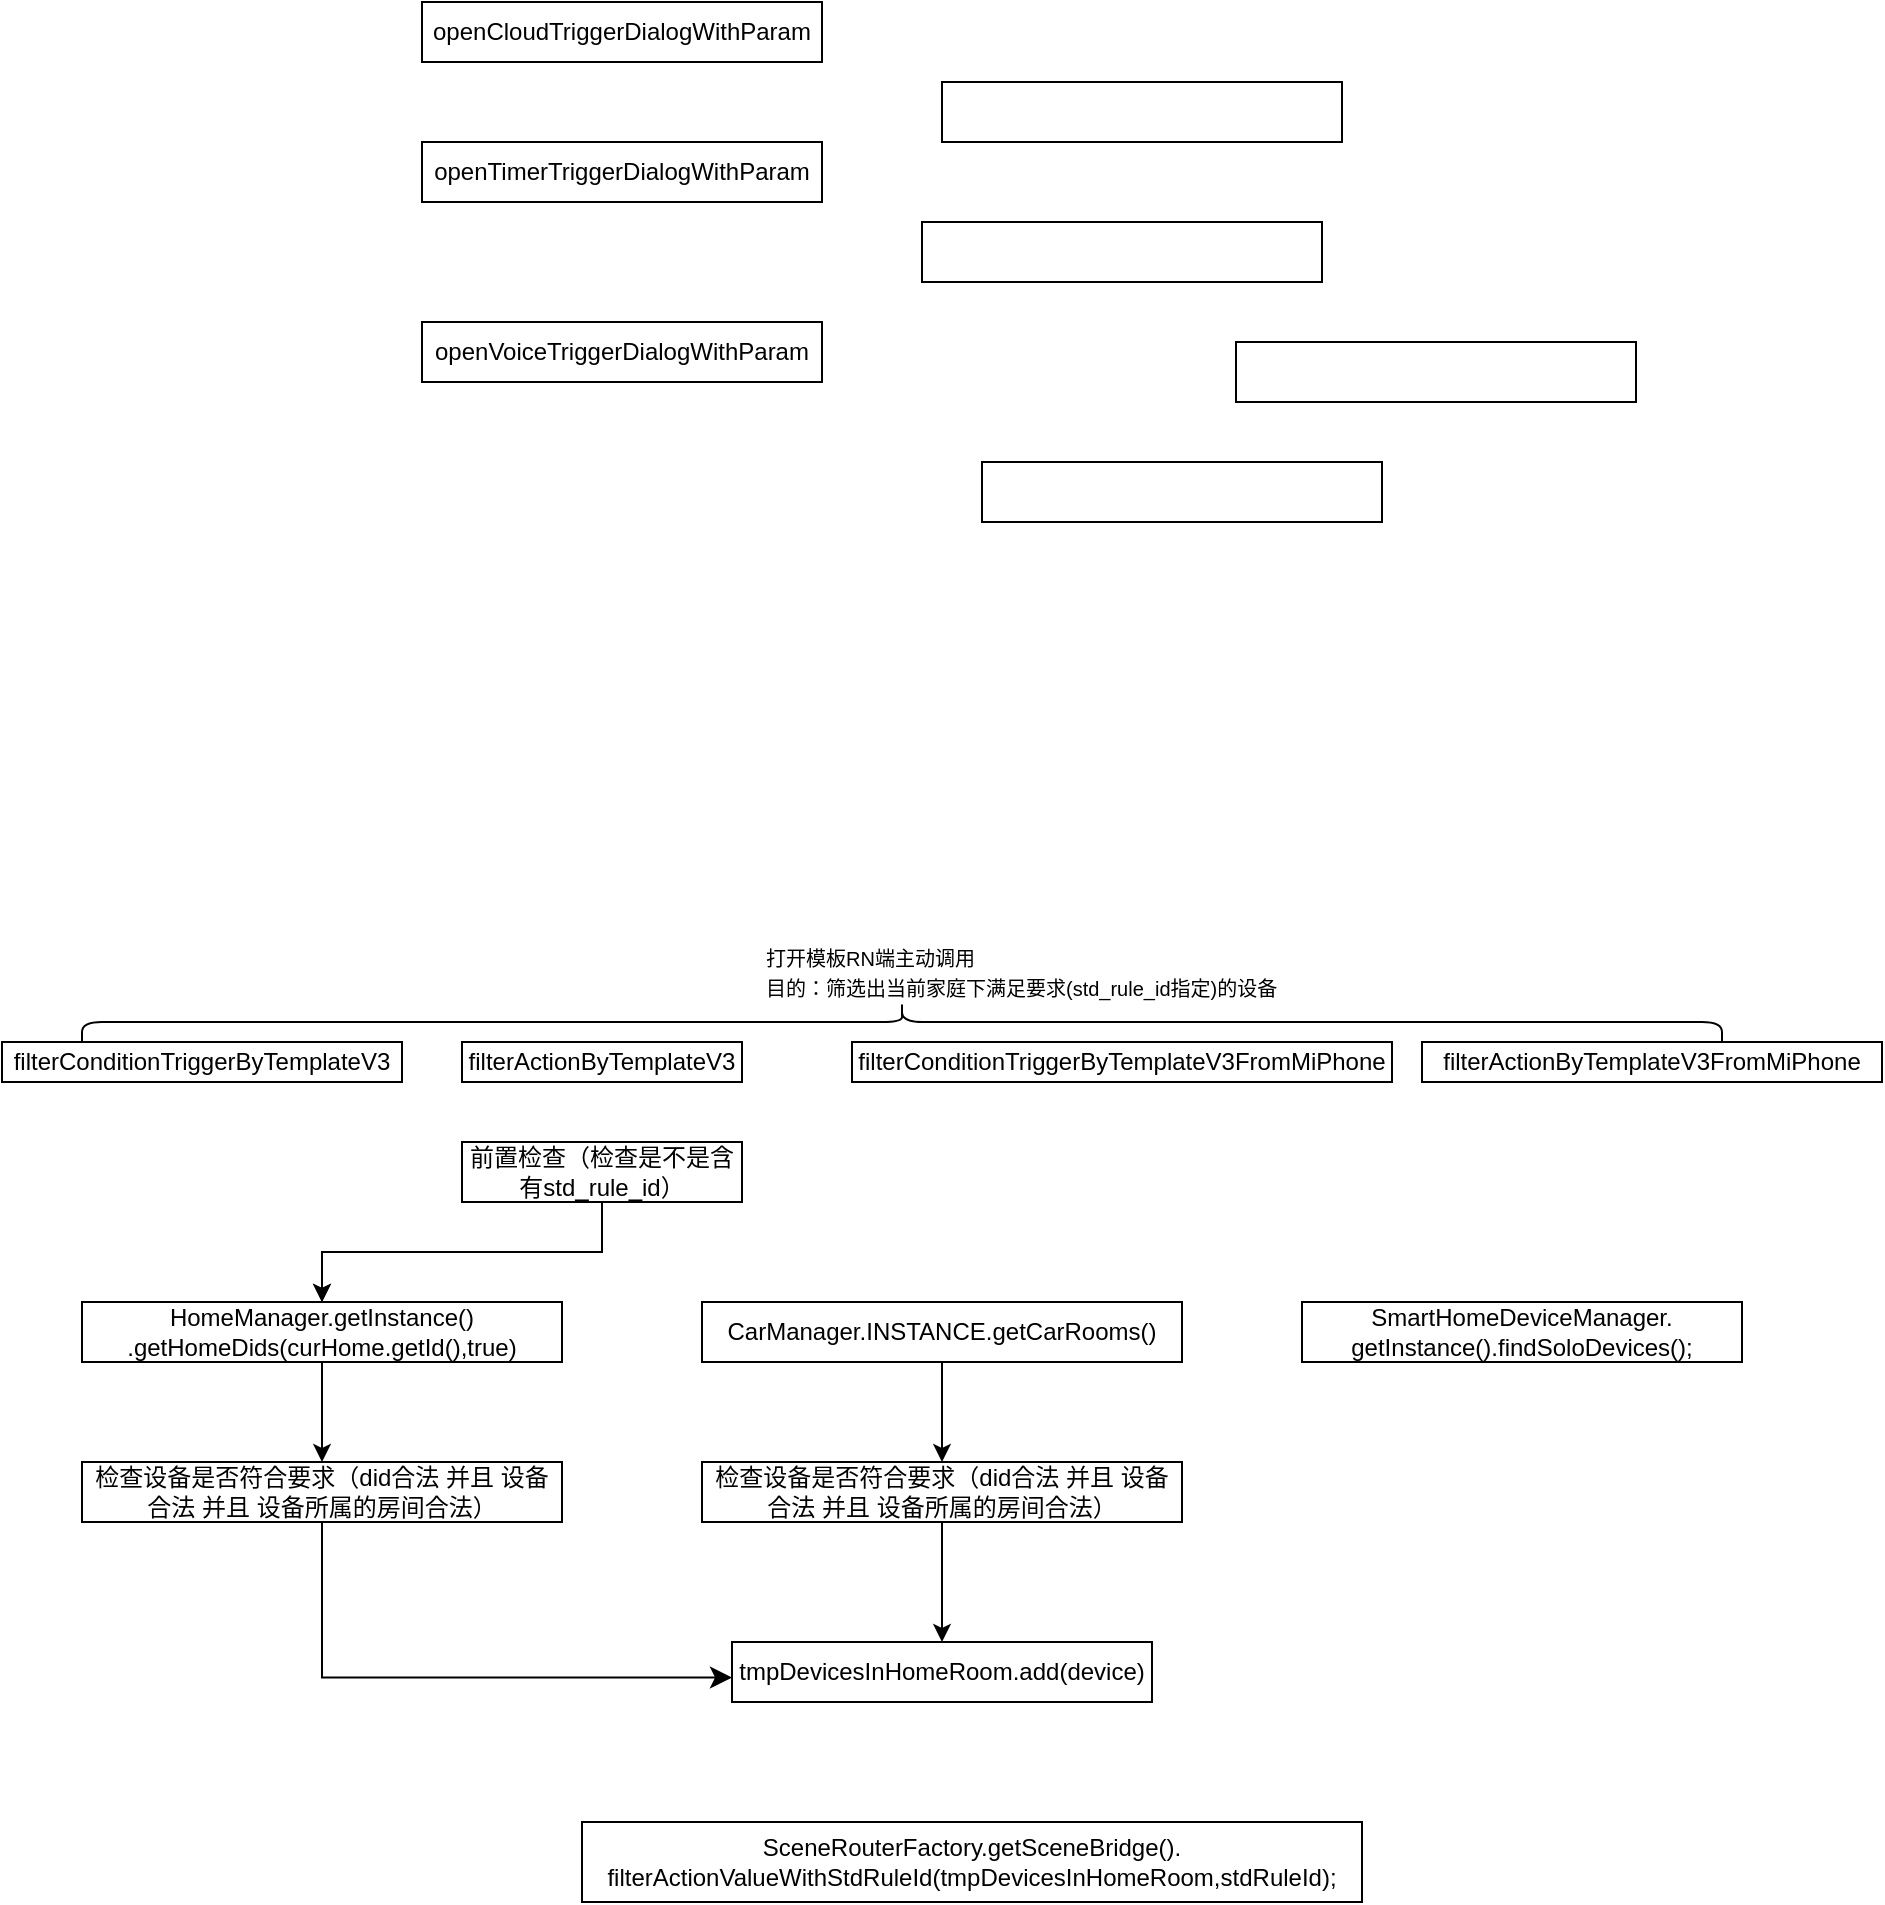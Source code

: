 <mxfile version="26.0.2">
  <diagram name="第 1 页" id="qcWDD4BdnjukdQCVl4ap">
    <mxGraphModel dx="989" dy="545" grid="1" gridSize="10" guides="1" tooltips="1" connect="0" arrows="1" fold="1" page="1" pageScale="1" pageWidth="827" pageHeight="1169" math="0" shadow="0">
      <root>
        <mxCell id="0" />
        <mxCell id="1" parent="0" />
        <mxCell id="LGKpaFDRPndn7I6KlxH4-8" value="openCloudTriggerDialogWithParam" style="rounded=0;whiteSpace=wrap;html=1;" vertex="1" parent="1">
          <mxGeometry x="220" y="370" width="200" height="30" as="geometry" />
        </mxCell>
        <mxCell id="LGKpaFDRPndn7I6KlxH4-9" value="" style="rounded=0;whiteSpace=wrap;html=1;" vertex="1" parent="1">
          <mxGeometry x="627" y="540" width="200" height="30" as="geometry" />
        </mxCell>
        <mxCell id="LGKpaFDRPndn7I6KlxH4-10" value="" style="rounded=0;whiteSpace=wrap;html=1;" vertex="1" parent="1">
          <mxGeometry x="480" y="410" width="200" height="30" as="geometry" />
        </mxCell>
        <mxCell id="LGKpaFDRPndn7I6KlxH4-11" value="" style="rounded=0;whiteSpace=wrap;html=1;" vertex="1" parent="1">
          <mxGeometry x="470" y="480" width="200" height="30" as="geometry" />
        </mxCell>
        <mxCell id="LGKpaFDRPndn7I6KlxH4-12" value="" style="rounded=0;whiteSpace=wrap;html=1;" vertex="1" parent="1">
          <mxGeometry x="500" y="600" width="200" height="30" as="geometry" />
        </mxCell>
        <mxCell id="LGKpaFDRPndn7I6KlxH4-13" value="openVoiceTriggerDialogWithParam" style="rounded=0;whiteSpace=wrap;html=1;" vertex="1" parent="1">
          <mxGeometry x="220" y="530" width="200" height="30" as="geometry" />
        </mxCell>
        <mxCell id="LGKpaFDRPndn7I6KlxH4-14" value="openTimerTriggerDialogWithParam" style="rounded=0;whiteSpace=wrap;html=1;" vertex="1" parent="1">
          <mxGeometry x="220" y="440" width="200" height="30" as="geometry" />
        </mxCell>
        <mxCell id="LGKpaFDRPndn7I6KlxH4-16" value="filterConditionTriggerByTemplateV3" style="rounded=0;whiteSpace=wrap;html=1;" vertex="1" parent="1">
          <mxGeometry x="10" y="890" width="200" height="20" as="geometry" />
        </mxCell>
        <mxCell id="LGKpaFDRPndn7I6KlxH4-17" value="filterActionByTemplateV3" style="rounded=0;whiteSpace=wrap;html=1;" vertex="1" parent="1">
          <mxGeometry x="240" y="890" width="140" height="20" as="geometry" />
        </mxCell>
        <mxCell id="LGKpaFDRPndn7I6KlxH4-18" value="filterConditionTriggerByTemplateV3FromMiPhone" style="rounded=0;whiteSpace=wrap;html=1;" vertex="1" parent="1">
          <mxGeometry x="435" y="890" width="270" height="20" as="geometry" />
        </mxCell>
        <mxCell id="LGKpaFDRPndn7I6KlxH4-19" value="filterActionByTemplateV3FromMiPhone" style="rounded=0;whiteSpace=wrap;html=1;" vertex="1" parent="1">
          <mxGeometry x="720" y="890" width="230" height="20" as="geometry" />
        </mxCell>
        <mxCell id="LGKpaFDRPndn7I6KlxH4-21" value="&lt;font style=&quot;font-size: 10px;&quot;&gt;打开模板RN端主动调用&lt;br&gt;目的：筛选出当前家庭下满足要求(std_rule_id指定)的设备&lt;br&gt;&lt;/font&gt;" style="text;html=1;align=left;verticalAlign=middle;whiteSpace=wrap;rounded=0;" vertex="1" parent="1">
          <mxGeometry x="390" y="830" width="280" height="50" as="geometry" />
        </mxCell>
        <mxCell id="LGKpaFDRPndn7I6KlxH4-22" value="" style="shape=curlyBracket;whiteSpace=wrap;html=1;rounded=1;labelPosition=left;verticalLabelPosition=middle;align=right;verticalAlign=middle;direction=south;" vertex="1" parent="1">
          <mxGeometry x="50" y="870" width="820" height="20" as="geometry" />
        </mxCell>
        <mxCell id="LGKpaFDRPndn7I6KlxH4-32" value="" style="edgeStyle=orthogonalEdgeStyle;rounded=0;orthogonalLoop=1;jettySize=auto;html=1;" edge="1" parent="1" source="LGKpaFDRPndn7I6KlxH4-23" target="LGKpaFDRPndn7I6KlxH4-24">
          <mxGeometry relative="1" as="geometry" />
        </mxCell>
        <mxCell id="LGKpaFDRPndn7I6KlxH4-33" value="" style="edgeStyle=orthogonalEdgeStyle;rounded=0;orthogonalLoop=1;jettySize=auto;html=1;" edge="1" parent="1" source="LGKpaFDRPndn7I6KlxH4-23" target="LGKpaFDRPndn7I6KlxH4-24">
          <mxGeometry relative="1" as="geometry" />
        </mxCell>
        <mxCell id="LGKpaFDRPndn7I6KlxH4-23" value="前置检查（检查是不是含有std_rule_id）" style="rounded=0;whiteSpace=wrap;html=1;" vertex="1" parent="1">
          <mxGeometry x="240" y="940" width="140" height="30" as="geometry" />
        </mxCell>
        <mxCell id="LGKpaFDRPndn7I6KlxH4-34" value="" style="edgeStyle=orthogonalEdgeStyle;rounded=0;orthogonalLoop=1;jettySize=auto;html=1;" edge="1" parent="1" source="LGKpaFDRPndn7I6KlxH4-24" target="LGKpaFDRPndn7I6KlxH4-25">
          <mxGeometry relative="1" as="geometry" />
        </mxCell>
        <mxCell id="LGKpaFDRPndn7I6KlxH4-24" value="HomeManager.getInstance()&lt;br&gt;.getHomeDids(curHome.getId(),true)" style="rounded=0;whiteSpace=wrap;html=1;" vertex="1" parent="1">
          <mxGeometry x="50" y="1020" width="240" height="30" as="geometry" />
        </mxCell>
        <mxCell id="LGKpaFDRPndn7I6KlxH4-25" value="检查设备是否符合要求（did合法 并且 设备合法 并且 设备所属的房间合法）" style="rounded=0;whiteSpace=wrap;html=1;" vertex="1" parent="1">
          <mxGeometry x="50" y="1100" width="240" height="30" as="geometry" />
        </mxCell>
        <mxCell id="LGKpaFDRPndn7I6KlxH4-35" value="" style="edgeStyle=orthogonalEdgeStyle;rounded=0;orthogonalLoop=1;jettySize=auto;html=1;" edge="1" parent="1" source="LGKpaFDRPndn7I6KlxH4-27" target="LGKpaFDRPndn7I6KlxH4-28">
          <mxGeometry relative="1" as="geometry" />
        </mxCell>
        <mxCell id="LGKpaFDRPndn7I6KlxH4-27" value="&lt;span style=&quot;text-align: left;&quot;&gt;CarManager.INSTANCE.getCarRooms()&lt;/span&gt;" style="rounded=0;whiteSpace=wrap;html=1;" vertex="1" parent="1">
          <mxGeometry x="360" y="1020" width="240" height="30" as="geometry" />
        </mxCell>
        <mxCell id="LGKpaFDRPndn7I6KlxH4-37" value="" style="edgeStyle=orthogonalEdgeStyle;rounded=0;orthogonalLoop=1;jettySize=auto;html=1;" edge="1" parent="1" source="LGKpaFDRPndn7I6KlxH4-28" target="LGKpaFDRPndn7I6KlxH4-30">
          <mxGeometry relative="1" as="geometry" />
        </mxCell>
        <mxCell id="LGKpaFDRPndn7I6KlxH4-28" value="检查设备是否符合要求（did合法 并且 设备合法 并且 设备所属的房间合法）" style="rounded=0;whiteSpace=wrap;html=1;" vertex="1" parent="1">
          <mxGeometry x="360" y="1100" width="240" height="30" as="geometry" />
        </mxCell>
        <mxCell id="LGKpaFDRPndn7I6KlxH4-29" value="SmartHomeDeviceManager.&lt;br&gt;getInstance().findSoloDevices();" style="rounded=0;whiteSpace=wrap;html=1;" vertex="1" parent="1">
          <mxGeometry x="660" y="1020" width="220" height="30" as="geometry" />
        </mxCell>
        <mxCell id="LGKpaFDRPndn7I6KlxH4-30" value="tmpDevicesInHomeRoom.add(device)" style="rounded=0;whiteSpace=wrap;html=1;" vertex="1" parent="1">
          <mxGeometry x="375" y="1190" width="210" height="30" as="geometry" />
        </mxCell>
        <mxCell id="LGKpaFDRPndn7I6KlxH4-31" value="SceneRouterFactory.getSceneBridge().&lt;br&gt;filterActionValueWithStdRuleId(tmpDevicesInHomeRoom,stdRuleId);" style="rounded=0;whiteSpace=wrap;html=1;" vertex="1" parent="1">
          <mxGeometry x="300" y="1280" width="390" height="40" as="geometry" />
        </mxCell>
        <mxCell id="LGKpaFDRPndn7I6KlxH4-39" value="" style="edgeStyle=elbowEdgeStyle;elbow=horizontal;endArrow=classic;html=1;curved=0;rounded=0;endSize=8;startSize=8;exitX=0.5;exitY=1;exitDx=0;exitDy=0;exitPerimeter=0;" edge="1" parent="1" source="LGKpaFDRPndn7I6KlxH4-25">
          <mxGeometry width="50" height="50" relative="1" as="geometry">
            <mxPoint x="19.72" y="1180" as="sourcePoint" />
            <mxPoint x="375" y="1207.75" as="targetPoint" />
            <Array as="points">
              <mxPoint x="170" y="1180" />
            </Array>
          </mxGeometry>
        </mxCell>
      </root>
    </mxGraphModel>
  </diagram>
</mxfile>
